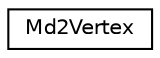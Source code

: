 digraph "Graphical Class Hierarchy"
{
 // LATEX_PDF_SIZE
  edge [fontname="Helvetica",fontsize="10",labelfontname="Helvetica",labelfontsize="10"];
  node [fontname="Helvetica",fontsize="10",shape=record];
  rankdir="LR";
  Node0 [label="Md2Vertex",height=0.2,width=0.4,color="black", fillcolor="white", style="filled",URL="$struct_md2_vertex.html",tooltip=" "];
}
